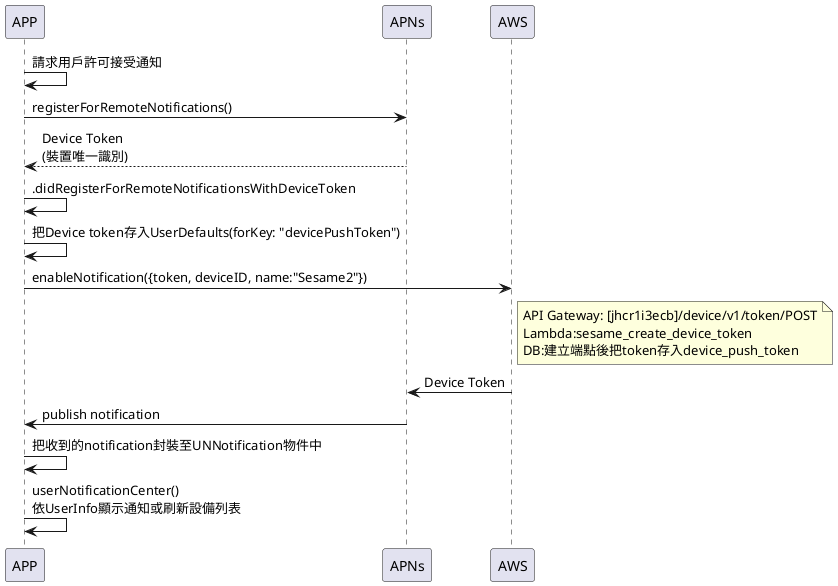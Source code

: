 @startuml
APP -> APP:請求用戶許可接受通知
APP -> APNs:registerForRemoteNotifications()
APNs --> APP: Device Token\n(裝置唯一識別)
APP -> APP: .didRegisterForRemoteNotificationsWithDeviceToken
APP -> APP: 把Device token存入UserDefaults(forKey: "devicePushToken")
APP -> AWS: enableNotification({token, deviceID, name:"Sesame2"})
note right of AWS: API Gateway: [jhcr1i3ecb]/device/v1/token/POST\nLambda:sesame_create_device_token\nDB:建立端點後把token存入device_push_token
AWS -> APNs:Device Token
APNs -> APP: publish notification
APP -> APP: 把收到的notification封裝至UNNotification物件中
APP -> APP: userNotificationCenter()\n依UserInfo顯示通知或刷新設備列表
@enduml
